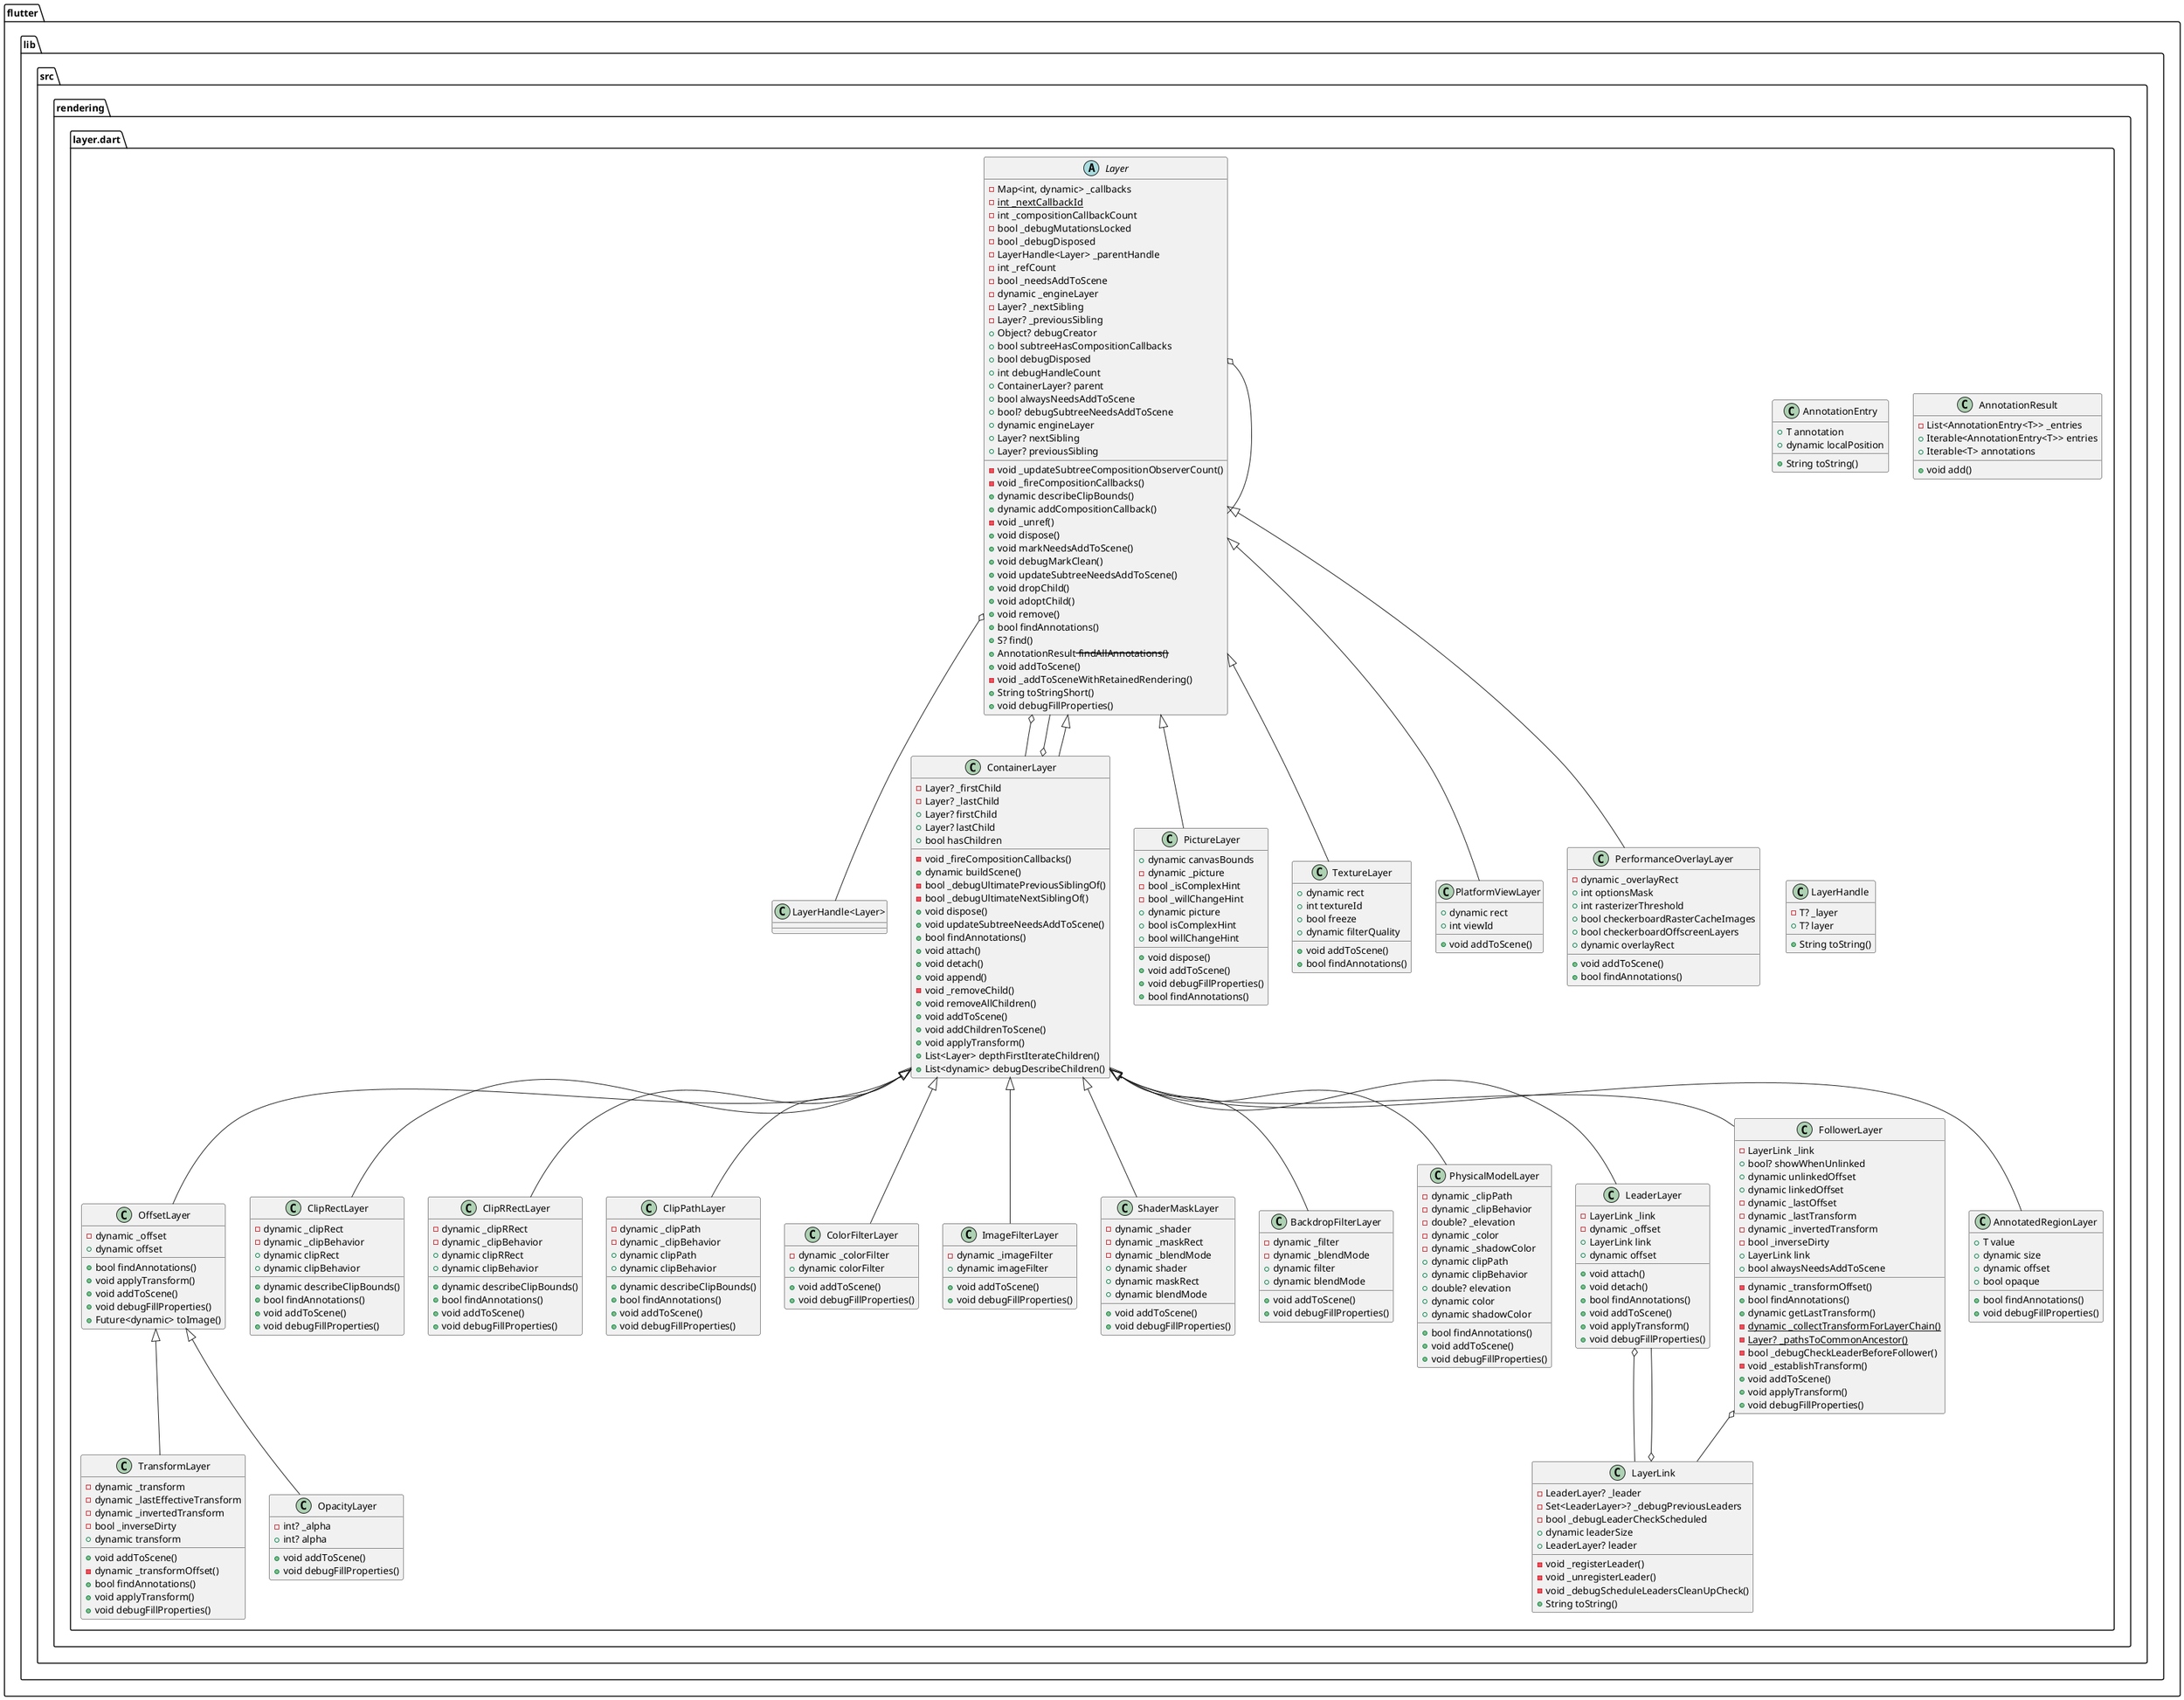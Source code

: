 @startuml
set namespaceSeparator ::

class "flutter::lib::src::rendering::layer.dart::AnnotationEntry" {
  +T annotation
  +dynamic localPosition
  +String toString()
}

class "flutter::lib::src::rendering::layer.dart::AnnotationResult" {
  -List<AnnotationEntry<T>> _entries
  +Iterable<AnnotationEntry<T>> entries
  +Iterable<T> annotations
  +void add()
}

abstract class "flutter::lib::src::rendering::layer.dart::Layer" {
  -Map<int, dynamic> _callbacks
  {static} -int _nextCallbackId
  -int _compositionCallbackCount
  -bool _debugMutationsLocked
  -bool _debugDisposed
  -LayerHandle<Layer> _parentHandle
  -int _refCount
  -bool _needsAddToScene
  -dynamic _engineLayer
  -Layer? _nextSibling
  -Layer? _previousSibling
  +Object? debugCreator
  +bool subtreeHasCompositionCallbacks
  +bool debugDisposed
  +int debugHandleCount
  +ContainerLayer? parent
  +bool alwaysNeedsAddToScene
  +bool? debugSubtreeNeedsAddToScene
  +dynamic engineLayer
  +Layer? nextSibling
  +Layer? previousSibling
  -void _updateSubtreeCompositionObserverCount()
  -void _fireCompositionCallbacks()
  +dynamic describeClipBounds()
  +dynamic addCompositionCallback()
  -void _unref()
  +void dispose()
  +void markNeedsAddToScene()
  +void debugMarkClean()
  +void updateSubtreeNeedsAddToScene()
  +void dropChild()
  +void adoptChild()
  +void remove()
  +bool findAnnotations()
  +S? find()
  +AnnotationResult<S> findAllAnnotations()
  +void addToScene()
  -void _addToSceneWithRetainedRendering()
  +String toStringShort()
  +void debugFillProperties()
}

"flutter::lib::src::rendering::layer.dart::Layer" o-- "flutter::lib::src::rendering::layer.dart::LayerHandle<Layer>"
"flutter::lib::src::rendering::layer.dart::Layer" o-- "flutter::lib::src::rendering::layer.dart::Layer"
"flutter::lib::src::rendering::layer.dart::Layer" o-- "flutter::lib::src::rendering::layer.dart::ContainerLayer"

class "flutter::lib::src::rendering::layer.dart::LayerHandle" {
  -T? _layer
  +T? layer
  +String toString()
}

class "flutter::lib::src::rendering::layer.dart::PictureLayer" {
  +dynamic canvasBounds
  -dynamic _picture
  -bool _isComplexHint
  -bool _willChangeHint
  +dynamic picture
  +bool isComplexHint
  +bool willChangeHint
  +void dispose()
  +void addToScene()
  +void debugFillProperties()
  +bool findAnnotations()
}

"flutter::lib::src::rendering::layer.dart::Layer" <|-- "flutter::lib::src::rendering::layer.dart::PictureLayer"

class "flutter::lib::src::rendering::layer.dart::TextureLayer" {
  +dynamic rect
  +int textureId
  +bool freeze
  +dynamic filterQuality
  +void addToScene()
  +bool findAnnotations()
}

"flutter::lib::src::rendering::layer.dart::Layer" <|-- "flutter::lib::src::rendering::layer.dart::TextureLayer"

class "flutter::lib::src::rendering::layer.dart::PlatformViewLayer" {
  +dynamic rect
  +int viewId
  +void addToScene()
}

"flutter::lib::src::rendering::layer.dart::Layer" <|-- "flutter::lib::src::rendering::layer.dart::PlatformViewLayer"

class "flutter::lib::src::rendering::layer.dart::PerformanceOverlayLayer" {
  -dynamic _overlayRect
  +int optionsMask
  +int rasterizerThreshold
  +bool checkerboardRasterCacheImages
  +bool checkerboardOffscreenLayers
  +dynamic overlayRect
  +void addToScene()
  +bool findAnnotations()
}

"flutter::lib::src::rendering::layer.dart::Layer" <|-- "flutter::lib::src::rendering::layer.dart::PerformanceOverlayLayer"

class "flutter::lib::src::rendering::layer.dart::ContainerLayer" {
  -Layer? _firstChild
  -Layer? _lastChild
  +Layer? firstChild
  +Layer? lastChild
  +bool hasChildren
  -void _fireCompositionCallbacks()
  +dynamic buildScene()
  -bool _debugUltimatePreviousSiblingOf()
  -bool _debugUltimateNextSiblingOf()
  +void dispose()
  +void updateSubtreeNeedsAddToScene()
  +bool findAnnotations()
  +void attach()
  +void detach()
  +void append()
  -void _removeChild()
  +void removeAllChildren()
  +void addToScene()
  +void addChildrenToScene()
  +void applyTransform()
  +List<Layer> depthFirstIterateChildren()
  +List<dynamic> debugDescribeChildren()
}

"flutter::lib::src::rendering::layer.dart::ContainerLayer" o-- "flutter::lib::src::rendering::layer.dart::Layer"
"flutter::lib::src::rendering::layer.dart::Layer" <|-- "flutter::lib::src::rendering::layer.dart::ContainerLayer"

class "flutter::lib::src::rendering::layer.dart::OffsetLayer" {
  -dynamic _offset
  +dynamic offset
  +bool findAnnotations()
  +void applyTransform()
  +void addToScene()
  +void debugFillProperties()
  +Future<dynamic> toImage()
}

"flutter::lib::src::rendering::layer.dart::ContainerLayer" <|-- "flutter::lib::src::rendering::layer.dart::OffsetLayer"

class "flutter::lib::src::rendering::layer.dart::ClipRectLayer" {
  -dynamic _clipRect
  -dynamic _clipBehavior
  +dynamic clipRect
  +dynamic clipBehavior
  +dynamic describeClipBounds()
  +bool findAnnotations()
  +void addToScene()
  +void debugFillProperties()
}

"flutter::lib::src::rendering::layer.dart::ContainerLayer" <|-- "flutter::lib::src::rendering::layer.dart::ClipRectLayer"

class "flutter::lib::src::rendering::layer.dart::ClipRRectLayer" {
  -dynamic _clipRRect
  -dynamic _clipBehavior
  +dynamic clipRRect
  +dynamic clipBehavior
  +dynamic describeClipBounds()
  +bool findAnnotations()
  +void addToScene()
  +void debugFillProperties()
}

"flutter::lib::src::rendering::layer.dart::ContainerLayer" <|-- "flutter::lib::src::rendering::layer.dart::ClipRRectLayer"

class "flutter::lib::src::rendering::layer.dart::ClipPathLayer" {
  -dynamic _clipPath
  -dynamic _clipBehavior
  +dynamic clipPath
  +dynamic clipBehavior
  +dynamic describeClipBounds()
  +bool findAnnotations()
  +void addToScene()
  +void debugFillProperties()
}

"flutter::lib::src::rendering::layer.dart::ContainerLayer" <|-- "flutter::lib::src::rendering::layer.dart::ClipPathLayer"

class "flutter::lib::src::rendering::layer.dart::ColorFilterLayer" {
  -dynamic _colorFilter
  +dynamic colorFilter
  +void addToScene()
  +void debugFillProperties()
}

"flutter::lib::src::rendering::layer.dart::ContainerLayer" <|-- "flutter::lib::src::rendering::layer.dart::ColorFilterLayer"

class "flutter::lib::src::rendering::layer.dart::ImageFilterLayer" {
  -dynamic _imageFilter
  +dynamic imageFilter
  +void addToScene()
  +void debugFillProperties()
}

"flutter::lib::src::rendering::layer.dart::ContainerLayer" <|-- "flutter::lib::src::rendering::layer.dart::ImageFilterLayer"

class "flutter::lib::src::rendering::layer.dart::TransformLayer" {
  -dynamic _transform
  -dynamic _lastEffectiveTransform
  -dynamic _invertedTransform
  -bool _inverseDirty
  +dynamic transform
  +void addToScene()
  -dynamic _transformOffset()
  +bool findAnnotations()
  +void applyTransform()
  +void debugFillProperties()
}

"flutter::lib::src::rendering::layer.dart::OffsetLayer" <|-- "flutter::lib::src::rendering::layer.dart::TransformLayer"

class "flutter::lib::src::rendering::layer.dart::OpacityLayer" {
  -int? _alpha
  +int? alpha
  +void addToScene()
  +void debugFillProperties()
}

"flutter::lib::src::rendering::layer.dart::OffsetLayer" <|-- "flutter::lib::src::rendering::layer.dart::OpacityLayer"

class "flutter::lib::src::rendering::layer.dart::ShaderMaskLayer" {
  -dynamic _shader
  -dynamic _maskRect
  -dynamic _blendMode
  +dynamic shader
  +dynamic maskRect
  +dynamic blendMode
  +void addToScene()
  +void debugFillProperties()
}

"flutter::lib::src::rendering::layer.dart::ContainerLayer" <|-- "flutter::lib::src::rendering::layer.dart::ShaderMaskLayer"

class "flutter::lib::src::rendering::layer.dart::BackdropFilterLayer" {
  -dynamic _filter
  -dynamic _blendMode
  +dynamic filter
  +dynamic blendMode
  +void addToScene()
  +void debugFillProperties()
}

"flutter::lib::src::rendering::layer.dart::ContainerLayer" <|-- "flutter::lib::src::rendering::layer.dart::BackdropFilterLayer"

class "flutter::lib::src::rendering::layer.dart::PhysicalModelLayer" {
  -dynamic _clipPath
  -dynamic _clipBehavior
  -double? _elevation
  -dynamic _color
  -dynamic _shadowColor
  +dynamic clipPath
  +dynamic clipBehavior
  +double? elevation
  +dynamic color
  +dynamic shadowColor
  +bool findAnnotations()
  +void addToScene()
  +void debugFillProperties()
}

"flutter::lib::src::rendering::layer.dart::ContainerLayer" <|-- "flutter::lib::src::rendering::layer.dart::PhysicalModelLayer"

class "flutter::lib::src::rendering::layer.dart::LayerLink" {
  -LeaderLayer? _leader
  -Set<LeaderLayer>? _debugPreviousLeaders
  -bool _debugLeaderCheckScheduled
  +dynamic leaderSize
  +LeaderLayer? leader
  -void _registerLeader()
  -void _unregisterLeader()
  -void _debugScheduleLeadersCleanUpCheck()
  +String toString()
}

"flutter::lib::src::rendering::layer.dart::LayerLink" o-- "flutter::lib::src::rendering::layer.dart::LeaderLayer"

class "flutter::lib::src::rendering::layer.dart::LeaderLayer" {
  -LayerLink _link
  -dynamic _offset
  +LayerLink link
  +dynamic offset
  +void attach()
  +void detach()
  +bool findAnnotations()
  +void addToScene()
  +void applyTransform()
  +void debugFillProperties()
}

"flutter::lib::src::rendering::layer.dart::LeaderLayer" o-- "flutter::lib::src::rendering::layer.dart::LayerLink"
"flutter::lib::src::rendering::layer.dart::ContainerLayer" <|-- "flutter::lib::src::rendering::layer.dart::LeaderLayer"

class "flutter::lib::src::rendering::layer.dart::FollowerLayer" {
  -LayerLink _link
  +bool? showWhenUnlinked
  +dynamic unlinkedOffset
  +dynamic linkedOffset
  -dynamic _lastOffset
  -dynamic _lastTransform
  -dynamic _invertedTransform
  -bool _inverseDirty
  +LayerLink link
  +bool alwaysNeedsAddToScene
  -dynamic _transformOffset()
  +bool findAnnotations()
  +dynamic getLastTransform()
  {static} -dynamic _collectTransformForLayerChain()
  {static} -Layer? _pathsToCommonAncestor()
  -bool _debugCheckLeaderBeforeFollower()
  -void _establishTransform()
  +void addToScene()
  +void applyTransform()
  +void debugFillProperties()
}

"flutter::lib::src::rendering::layer.dart::FollowerLayer" o-- "flutter::lib::src::rendering::layer.dart::LayerLink"
"flutter::lib::src::rendering::layer.dart::ContainerLayer" <|-- "flutter::lib::src::rendering::layer.dart::FollowerLayer"

class "flutter::lib::src::rendering::layer.dart::AnnotatedRegionLayer" {
  +T value
  +dynamic size
  +dynamic offset
  +bool opaque
  +bool findAnnotations()
  +void debugFillProperties()
}

"flutter::lib::src::rendering::layer.dart::ContainerLayer" <|-- "flutter::lib::src::rendering::layer.dart::AnnotatedRegionLayer"


@enduml